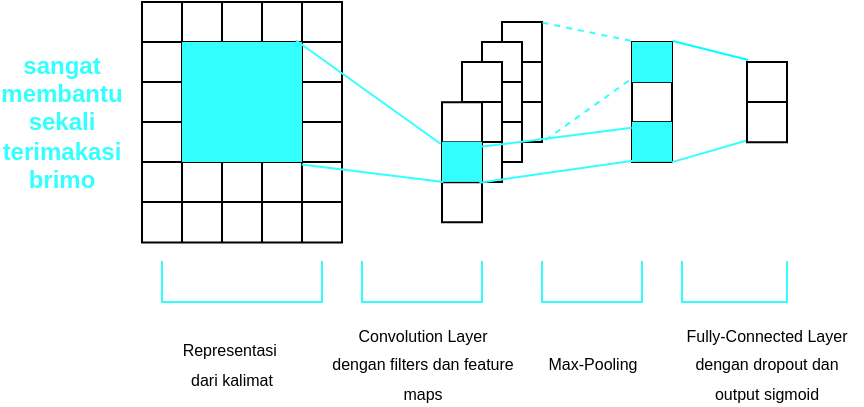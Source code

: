 <mxfile version="25.0.1">
  <diagram name="Page-1" id="eFIzF8OzCe3g16xzeSjq">
    <mxGraphModel dx="548" dy="284" grid="1" gridSize="10" guides="1" tooltips="1" connect="1" arrows="1" fold="1" page="1" pageScale="1" pageWidth="850" pageHeight="1100" math="0" shadow="0">
      <root>
        <mxCell id="0" />
        <mxCell id="1" parent="0" />
        <mxCell id="62LGAwBfNU29EDxITgFS-134" value="" style="shape=table;startSize=0;container=1;collapsible=0;childLayout=tableLayout;fontSize=16;direction=east;flipV=1;flipH=1;" vertex="1" parent="1">
          <mxGeometry x="360" y="89.94" width="20" height="60" as="geometry" />
        </mxCell>
        <mxCell id="62LGAwBfNU29EDxITgFS-135" value="" style="shape=tableRow;horizontal=0;startSize=0;swimlaneHead=0;swimlaneBody=0;strokeColor=inherit;top=0;left=0;bottom=0;right=0;collapsible=0;dropTarget=0;fillColor=none;points=[[0,0.5],[1,0.5]];portConstraint=eastwest;fontSize=16;" vertex="1" parent="62LGAwBfNU29EDxITgFS-134">
          <mxGeometry width="20" height="20" as="geometry" />
        </mxCell>
        <mxCell id="62LGAwBfNU29EDxITgFS-136" value="" style="shape=partialRectangle;html=1;whiteSpace=wrap;connectable=0;strokeColor=inherit;overflow=hidden;fillColor=none;top=0;left=0;bottom=0;right=0;pointerEvents=1;fontSize=16;" vertex="1" parent="62LGAwBfNU29EDxITgFS-135">
          <mxGeometry width="20" height="20" as="geometry">
            <mxRectangle width="20" height="20" as="alternateBounds" />
          </mxGeometry>
        </mxCell>
        <mxCell id="62LGAwBfNU29EDxITgFS-137" value="" style="shape=tableRow;horizontal=0;startSize=0;swimlaneHead=0;swimlaneBody=0;strokeColor=inherit;top=0;left=0;bottom=0;right=0;collapsible=0;dropTarget=0;fillColor=none;points=[[0,0.5],[1,0.5]];portConstraint=eastwest;fontSize=16;" vertex="1" parent="62LGAwBfNU29EDxITgFS-134">
          <mxGeometry y="20" width="20" height="20" as="geometry" />
        </mxCell>
        <mxCell id="62LGAwBfNU29EDxITgFS-138" value="" style="shape=partialRectangle;html=1;whiteSpace=wrap;connectable=0;strokeColor=inherit;overflow=hidden;fillColor=none;top=0;left=0;bottom=0;right=0;pointerEvents=1;fontSize=16;" vertex="1" parent="62LGAwBfNU29EDxITgFS-137">
          <mxGeometry width="20" height="20" as="geometry">
            <mxRectangle width="20" height="20" as="alternateBounds" />
          </mxGeometry>
        </mxCell>
        <mxCell id="62LGAwBfNU29EDxITgFS-139" value="" style="shape=tableRow;horizontal=0;startSize=0;swimlaneHead=0;swimlaneBody=0;strokeColor=inherit;top=0;left=0;bottom=0;right=0;collapsible=0;dropTarget=0;fillColor=none;points=[[0,0.5],[1,0.5]];portConstraint=eastwest;fontSize=16;" vertex="1" parent="62LGAwBfNU29EDxITgFS-134">
          <mxGeometry y="40" width="20" height="20" as="geometry" />
        </mxCell>
        <mxCell id="62LGAwBfNU29EDxITgFS-140" value="" style="shape=partialRectangle;html=1;whiteSpace=wrap;connectable=0;strokeColor=inherit;overflow=hidden;fillColor=none;top=0;left=0;bottom=0;right=0;pointerEvents=1;fontSize=16;" vertex="1" parent="62LGAwBfNU29EDxITgFS-139">
          <mxGeometry width="20" height="20" as="geometry">
            <mxRectangle width="20" height="20" as="alternateBounds" />
          </mxGeometry>
        </mxCell>
        <mxCell id="62LGAwBfNU29EDxITgFS-141" value="" style="shape=table;startSize=0;container=1;collapsible=0;childLayout=tableLayout;fontSize=16;direction=east;flipV=1;flipH=1;" vertex="1" parent="1">
          <mxGeometry x="350" y="99.94" width="20" height="60" as="geometry" />
        </mxCell>
        <mxCell id="62LGAwBfNU29EDxITgFS-142" value="" style="shape=tableRow;horizontal=0;startSize=0;swimlaneHead=0;swimlaneBody=0;strokeColor=inherit;top=0;left=0;bottom=0;right=0;collapsible=0;dropTarget=0;fillColor=none;points=[[0,0.5],[1,0.5]];portConstraint=eastwest;fontSize=16;" vertex="1" parent="62LGAwBfNU29EDxITgFS-141">
          <mxGeometry width="20" height="20" as="geometry" />
        </mxCell>
        <mxCell id="62LGAwBfNU29EDxITgFS-143" value="" style="shape=partialRectangle;html=1;whiteSpace=wrap;connectable=0;strokeColor=inherit;overflow=hidden;fillColor=none;top=0;left=0;bottom=0;right=0;pointerEvents=1;fontSize=16;" vertex="1" parent="62LGAwBfNU29EDxITgFS-142">
          <mxGeometry width="20" height="20" as="geometry">
            <mxRectangle width="20" height="20" as="alternateBounds" />
          </mxGeometry>
        </mxCell>
        <mxCell id="62LGAwBfNU29EDxITgFS-144" value="" style="shape=tableRow;horizontal=0;startSize=0;swimlaneHead=0;swimlaneBody=0;strokeColor=inherit;top=0;left=0;bottom=0;right=0;collapsible=0;dropTarget=0;fillColor=none;points=[[0,0.5],[1,0.5]];portConstraint=eastwest;fontSize=16;" vertex="1" parent="62LGAwBfNU29EDxITgFS-141">
          <mxGeometry y="20" width="20" height="20" as="geometry" />
        </mxCell>
        <mxCell id="62LGAwBfNU29EDxITgFS-145" value="" style="shape=partialRectangle;html=1;whiteSpace=wrap;connectable=0;strokeColor=inherit;overflow=hidden;fillColor=none;top=0;left=0;bottom=0;right=0;pointerEvents=1;fontSize=16;" vertex="1" parent="62LGAwBfNU29EDxITgFS-144">
          <mxGeometry width="20" height="20" as="geometry">
            <mxRectangle width="20" height="20" as="alternateBounds" />
          </mxGeometry>
        </mxCell>
        <mxCell id="62LGAwBfNU29EDxITgFS-146" value="" style="shape=tableRow;horizontal=0;startSize=0;swimlaneHead=0;swimlaneBody=0;strokeColor=inherit;top=0;left=0;bottom=0;right=0;collapsible=0;dropTarget=0;fillColor=none;points=[[0,0.5],[1,0.5]];portConstraint=eastwest;fontSize=16;" vertex="1" parent="62LGAwBfNU29EDxITgFS-141">
          <mxGeometry y="40" width="20" height="20" as="geometry" />
        </mxCell>
        <mxCell id="62LGAwBfNU29EDxITgFS-147" value="" style="shape=partialRectangle;html=1;whiteSpace=wrap;connectable=0;strokeColor=inherit;overflow=hidden;fillColor=none;top=0;left=0;bottom=0;right=0;pointerEvents=1;fontSize=16;" vertex="1" parent="62LGAwBfNU29EDxITgFS-146">
          <mxGeometry width="20" height="20" as="geometry">
            <mxRectangle width="20" height="20" as="alternateBounds" />
          </mxGeometry>
        </mxCell>
        <mxCell id="62LGAwBfNU29EDxITgFS-25" value="" style="shape=table;startSize=0;container=1;collapsible=0;childLayout=tableLayout;fontSize=16;aspect=fixed;" vertex="1" parent="1">
          <mxGeometry x="180" y="80" width="100" height="120.26" as="geometry" />
        </mxCell>
        <mxCell id="62LGAwBfNU29EDxITgFS-26" value="" style="shape=tableRow;horizontal=0;startSize=0;swimlaneHead=0;swimlaneBody=0;strokeColor=default;top=0;left=0;bottom=0;right=0;collapsible=0;dropTarget=0;fillColor=none;points=[[0,0.5],[1,0.5]];portConstraint=eastwest;fontSize=16;" vertex="1" parent="62LGAwBfNU29EDxITgFS-25">
          <mxGeometry width="100" height="20" as="geometry" />
        </mxCell>
        <mxCell id="62LGAwBfNU29EDxITgFS-28" value="" style="shape=partialRectangle;html=1;whiteSpace=wrap;connectable=0;strokeColor=default;overflow=hidden;fillColor=none;top=0;left=0;bottom=0;right=0;pointerEvents=1;fontSize=16;" vertex="1" parent="62LGAwBfNU29EDxITgFS-26">
          <mxGeometry width="20" height="20" as="geometry">
            <mxRectangle width="20" height="20" as="alternateBounds" />
          </mxGeometry>
        </mxCell>
        <mxCell id="62LGAwBfNU29EDxITgFS-29" value="" style="shape=partialRectangle;html=1;whiteSpace=wrap;connectable=0;strokeColor=default;overflow=hidden;fillColor=none;top=0;left=0;bottom=0;right=0;pointerEvents=1;fontSize=16;" vertex="1" parent="62LGAwBfNU29EDxITgFS-26">
          <mxGeometry x="20" width="20" height="20" as="geometry">
            <mxRectangle width="20" height="20" as="alternateBounds" />
          </mxGeometry>
        </mxCell>
        <mxCell id="62LGAwBfNU29EDxITgFS-87" style="shape=partialRectangle;html=1;whiteSpace=wrap;connectable=0;strokeColor=default;overflow=hidden;fillColor=none;top=0;left=0;bottom=0;right=0;pointerEvents=1;fontSize=16;" vertex="1" parent="62LGAwBfNU29EDxITgFS-26">
          <mxGeometry x="40" width="20" height="20" as="geometry">
            <mxRectangle width="20" height="20" as="alternateBounds" />
          </mxGeometry>
        </mxCell>
        <mxCell id="62LGAwBfNU29EDxITgFS-79" style="shape=partialRectangle;html=1;whiteSpace=wrap;connectable=0;strokeColor=default;overflow=hidden;fillColor=none;top=0;left=0;bottom=0;right=0;pointerEvents=1;fontSize=16;" vertex="1" parent="62LGAwBfNU29EDxITgFS-26">
          <mxGeometry x="60" width="20" height="20" as="geometry">
            <mxRectangle width="20" height="20" as="alternateBounds" />
          </mxGeometry>
        </mxCell>
        <mxCell id="62LGAwBfNU29EDxITgFS-71" style="shape=partialRectangle;html=1;whiteSpace=wrap;connectable=0;strokeColor=default;overflow=hidden;fillColor=none;top=0;left=0;bottom=0;right=0;pointerEvents=1;fontSize=16;" vertex="1" parent="62LGAwBfNU29EDxITgFS-26">
          <mxGeometry x="80" width="20" height="20" as="geometry">
            <mxRectangle width="20" height="20" as="alternateBounds" />
          </mxGeometry>
        </mxCell>
        <mxCell id="62LGAwBfNU29EDxITgFS-30" value="" style="shape=tableRow;horizontal=0;startSize=0;swimlaneHead=0;swimlaneBody=0;strokeColor=default;top=0;left=0;bottom=0;right=0;collapsible=0;dropTarget=0;fillColor=none;points=[[0,0.5],[1,0.5]];portConstraint=eastwest;fontSize=16;" vertex="1" parent="62LGAwBfNU29EDxITgFS-25">
          <mxGeometry y="20" width="100" height="20" as="geometry" />
        </mxCell>
        <mxCell id="62LGAwBfNU29EDxITgFS-32" value="" style="shape=partialRectangle;html=1;whiteSpace=wrap;connectable=0;strokeColor=default;overflow=hidden;fillColor=none;top=0;left=0;bottom=0;right=0;pointerEvents=1;fontSize=16;" vertex="1" parent="62LGAwBfNU29EDxITgFS-30">
          <mxGeometry width="20" height="20" as="geometry">
            <mxRectangle width="20" height="20" as="alternateBounds" />
          </mxGeometry>
        </mxCell>
        <mxCell id="62LGAwBfNU29EDxITgFS-33" value="" style="shape=partialRectangle;html=1;whiteSpace=wrap;connectable=0;strokeColor=default;overflow=hidden;fillColor=none;top=0;left=0;bottom=0;right=0;pointerEvents=1;fontSize=16;" vertex="1" parent="62LGAwBfNU29EDxITgFS-30">
          <mxGeometry x="20" width="20" height="20" as="geometry">
            <mxRectangle width="20" height="20" as="alternateBounds" />
          </mxGeometry>
        </mxCell>
        <mxCell id="62LGAwBfNU29EDxITgFS-88" style="shape=partialRectangle;html=1;whiteSpace=wrap;connectable=0;strokeColor=default;overflow=hidden;fillColor=none;top=0;left=0;bottom=0;right=0;pointerEvents=1;fontSize=16;" vertex="1" parent="62LGAwBfNU29EDxITgFS-30">
          <mxGeometry x="40" width="20" height="20" as="geometry">
            <mxRectangle width="20" height="20" as="alternateBounds" />
          </mxGeometry>
        </mxCell>
        <mxCell id="62LGAwBfNU29EDxITgFS-80" style="shape=partialRectangle;html=1;whiteSpace=wrap;connectable=0;strokeColor=default;overflow=hidden;fillColor=none;top=0;left=0;bottom=0;right=0;pointerEvents=1;fontSize=16;" vertex="1" parent="62LGAwBfNU29EDxITgFS-30">
          <mxGeometry x="60" width="20" height="20" as="geometry">
            <mxRectangle width="20" height="20" as="alternateBounds" />
          </mxGeometry>
        </mxCell>
        <mxCell id="62LGAwBfNU29EDxITgFS-72" style="shape=partialRectangle;html=1;whiteSpace=wrap;connectable=0;strokeColor=default;overflow=hidden;fillColor=none;top=0;left=0;bottom=0;right=0;pointerEvents=1;fontSize=16;" vertex="1" parent="62LGAwBfNU29EDxITgFS-30">
          <mxGeometry x="80" width="20" height="20" as="geometry">
            <mxRectangle width="20" height="20" as="alternateBounds" />
          </mxGeometry>
        </mxCell>
        <mxCell id="62LGAwBfNU29EDxITgFS-34" value="" style="shape=tableRow;horizontal=0;startSize=0;swimlaneHead=0;swimlaneBody=0;strokeColor=default;top=0;left=0;bottom=0;right=0;collapsible=0;dropTarget=0;fillColor=none;points=[[0,0.5],[1,0.5]];portConstraint=eastwest;fontSize=16;" vertex="1" parent="62LGAwBfNU29EDxITgFS-25">
          <mxGeometry y="40" width="100" height="20" as="geometry" />
        </mxCell>
        <mxCell id="62LGAwBfNU29EDxITgFS-36" value="" style="shape=partialRectangle;html=1;whiteSpace=wrap;connectable=0;strokeColor=default;overflow=hidden;fillColor=none;top=0;left=0;bottom=0;right=0;pointerEvents=1;fontSize=16;" vertex="1" parent="62LGAwBfNU29EDxITgFS-34">
          <mxGeometry width="20" height="20" as="geometry">
            <mxRectangle width="20" height="20" as="alternateBounds" />
          </mxGeometry>
        </mxCell>
        <mxCell id="62LGAwBfNU29EDxITgFS-37" value="" style="shape=partialRectangle;html=1;whiteSpace=wrap;connectable=0;strokeColor=default;overflow=hidden;fillColor=none;top=0;left=0;bottom=0;right=0;pointerEvents=1;fontSize=16;" vertex="1" parent="62LGAwBfNU29EDxITgFS-34">
          <mxGeometry x="20" width="20" height="20" as="geometry">
            <mxRectangle width="20" height="20" as="alternateBounds" />
          </mxGeometry>
        </mxCell>
        <mxCell id="62LGAwBfNU29EDxITgFS-89" style="shape=partialRectangle;html=1;whiteSpace=wrap;connectable=0;strokeColor=default;overflow=hidden;fillColor=none;top=0;left=0;bottom=0;right=0;pointerEvents=1;fontSize=16;" vertex="1" parent="62LGAwBfNU29EDxITgFS-34">
          <mxGeometry x="40" width="20" height="20" as="geometry">
            <mxRectangle width="20" height="20" as="alternateBounds" />
          </mxGeometry>
        </mxCell>
        <mxCell id="62LGAwBfNU29EDxITgFS-81" style="shape=partialRectangle;html=1;whiteSpace=wrap;connectable=0;strokeColor=default;overflow=hidden;fillColor=none;top=0;left=0;bottom=0;right=0;pointerEvents=1;fontSize=16;" vertex="1" parent="62LGAwBfNU29EDxITgFS-34">
          <mxGeometry x="60" width="20" height="20" as="geometry">
            <mxRectangle width="20" height="20" as="alternateBounds" />
          </mxGeometry>
        </mxCell>
        <mxCell id="62LGAwBfNU29EDxITgFS-73" style="shape=partialRectangle;html=1;whiteSpace=wrap;connectable=0;strokeColor=default;overflow=hidden;fillColor=none;top=0;left=0;bottom=0;right=0;pointerEvents=1;fontSize=16;" vertex="1" parent="62LGAwBfNU29EDxITgFS-34">
          <mxGeometry x="80" width="20" height="20" as="geometry">
            <mxRectangle width="20" height="20" as="alternateBounds" />
          </mxGeometry>
        </mxCell>
        <mxCell id="62LGAwBfNU29EDxITgFS-51" style="shape=tableRow;horizontal=0;startSize=0;swimlaneHead=0;swimlaneBody=0;strokeColor=default;top=0;left=0;bottom=0;right=0;collapsible=0;dropTarget=0;fillColor=none;points=[[0,0.5],[1,0.5]];portConstraint=eastwest;fontSize=16;" vertex="1" parent="62LGAwBfNU29EDxITgFS-25">
          <mxGeometry y="60" width="100" height="20" as="geometry" />
        </mxCell>
        <mxCell id="62LGAwBfNU29EDxITgFS-53" style="shape=partialRectangle;html=1;whiteSpace=wrap;connectable=0;strokeColor=default;overflow=hidden;fillColor=none;top=0;left=0;bottom=0;right=0;pointerEvents=1;fontSize=16;" vertex="1" parent="62LGAwBfNU29EDxITgFS-51">
          <mxGeometry width="20" height="20" as="geometry">
            <mxRectangle width="20" height="20" as="alternateBounds" />
          </mxGeometry>
        </mxCell>
        <mxCell id="62LGAwBfNU29EDxITgFS-54" style="shape=partialRectangle;html=1;whiteSpace=wrap;connectable=0;strokeColor=default;overflow=hidden;fillColor=none;top=0;left=0;bottom=0;right=0;pointerEvents=1;fontSize=16;" vertex="1" parent="62LGAwBfNU29EDxITgFS-51">
          <mxGeometry x="20" width="20" height="20" as="geometry">
            <mxRectangle width="20" height="20" as="alternateBounds" />
          </mxGeometry>
        </mxCell>
        <mxCell id="62LGAwBfNU29EDxITgFS-90" style="shape=partialRectangle;html=1;whiteSpace=wrap;connectable=0;strokeColor=default;overflow=hidden;fillColor=none;top=0;left=0;bottom=0;right=0;pointerEvents=1;fontSize=16;" vertex="1" parent="62LGAwBfNU29EDxITgFS-51">
          <mxGeometry x="40" width="20" height="20" as="geometry">
            <mxRectangle width="20" height="20" as="alternateBounds" />
          </mxGeometry>
        </mxCell>
        <mxCell id="62LGAwBfNU29EDxITgFS-82" style="shape=partialRectangle;html=1;whiteSpace=wrap;connectable=0;strokeColor=default;overflow=hidden;fillColor=none;top=0;left=0;bottom=0;right=0;pointerEvents=1;fontSize=16;" vertex="1" parent="62LGAwBfNU29EDxITgFS-51">
          <mxGeometry x="60" width="20" height="20" as="geometry">
            <mxRectangle width="20" height="20" as="alternateBounds" />
          </mxGeometry>
        </mxCell>
        <mxCell id="62LGAwBfNU29EDxITgFS-74" style="shape=partialRectangle;html=1;whiteSpace=wrap;connectable=0;strokeColor=default;overflow=hidden;fillColor=none;top=0;left=0;bottom=0;right=0;pointerEvents=1;fontSize=16;" vertex="1" parent="62LGAwBfNU29EDxITgFS-51">
          <mxGeometry x="80" width="20" height="20" as="geometry">
            <mxRectangle width="20" height="20" as="alternateBounds" />
          </mxGeometry>
        </mxCell>
        <mxCell id="62LGAwBfNU29EDxITgFS-55" style="shape=tableRow;horizontal=0;startSize=0;swimlaneHead=0;swimlaneBody=0;strokeColor=default;top=0;left=0;bottom=0;right=0;collapsible=0;dropTarget=0;fillColor=none;points=[[0,0.5],[1,0.5]];portConstraint=eastwest;fontSize=16;" vertex="1" parent="62LGAwBfNU29EDxITgFS-25">
          <mxGeometry y="80" width="100" height="20" as="geometry" />
        </mxCell>
        <mxCell id="62LGAwBfNU29EDxITgFS-57" style="shape=partialRectangle;html=1;whiteSpace=wrap;connectable=0;strokeColor=default;overflow=hidden;fillColor=none;top=0;left=0;bottom=0;right=0;pointerEvents=1;fontSize=16;" vertex="1" parent="62LGAwBfNU29EDxITgFS-55">
          <mxGeometry width="20" height="20" as="geometry">
            <mxRectangle width="20" height="20" as="alternateBounds" />
          </mxGeometry>
        </mxCell>
        <mxCell id="62LGAwBfNU29EDxITgFS-58" style="shape=partialRectangle;html=1;whiteSpace=wrap;connectable=0;strokeColor=default;overflow=hidden;fillColor=none;top=0;left=0;bottom=0;right=0;pointerEvents=1;fontSize=16;" vertex="1" parent="62LGAwBfNU29EDxITgFS-55">
          <mxGeometry x="20" width="20" height="20" as="geometry">
            <mxRectangle width="20" height="20" as="alternateBounds" />
          </mxGeometry>
        </mxCell>
        <mxCell id="62LGAwBfNU29EDxITgFS-91" style="shape=partialRectangle;html=1;whiteSpace=wrap;connectable=0;strokeColor=default;overflow=hidden;fillColor=none;top=0;left=0;bottom=0;right=0;pointerEvents=1;fontSize=16;" vertex="1" parent="62LGAwBfNU29EDxITgFS-55">
          <mxGeometry x="40" width="20" height="20" as="geometry">
            <mxRectangle width="20" height="20" as="alternateBounds" />
          </mxGeometry>
        </mxCell>
        <mxCell id="62LGAwBfNU29EDxITgFS-83" style="shape=partialRectangle;html=1;whiteSpace=wrap;connectable=0;strokeColor=default;overflow=hidden;fillColor=none;top=0;left=0;bottom=0;right=0;pointerEvents=1;fontSize=16;" vertex="1" parent="62LGAwBfNU29EDxITgFS-55">
          <mxGeometry x="60" width="20" height="20" as="geometry">
            <mxRectangle width="20" height="20" as="alternateBounds" />
          </mxGeometry>
        </mxCell>
        <mxCell id="62LGAwBfNU29EDxITgFS-75" style="shape=partialRectangle;html=1;whiteSpace=wrap;connectable=0;strokeColor=default;overflow=hidden;fillColor=none;top=0;left=0;bottom=0;right=0;pointerEvents=1;fontSize=16;" vertex="1" parent="62LGAwBfNU29EDxITgFS-55">
          <mxGeometry x="80" width="20" height="20" as="geometry">
            <mxRectangle width="20" height="20" as="alternateBounds" />
          </mxGeometry>
        </mxCell>
        <mxCell id="62LGAwBfNU29EDxITgFS-59" style="shape=tableRow;horizontal=0;startSize=0;swimlaneHead=0;swimlaneBody=0;strokeColor=default;top=0;left=0;bottom=0;right=0;collapsible=0;dropTarget=0;fillColor=none;points=[[0,0.5],[1,0.5]];portConstraint=eastwest;fontSize=16;" vertex="1" parent="62LGAwBfNU29EDxITgFS-25">
          <mxGeometry y="100" width="100" height="20" as="geometry" />
        </mxCell>
        <mxCell id="62LGAwBfNU29EDxITgFS-61" style="shape=partialRectangle;html=1;whiteSpace=wrap;connectable=0;strokeColor=default;overflow=hidden;fillColor=none;top=0;left=0;bottom=0;right=0;pointerEvents=1;fontSize=16;" vertex="1" parent="62LGAwBfNU29EDxITgFS-59">
          <mxGeometry width="20" height="20" as="geometry">
            <mxRectangle width="20" height="20" as="alternateBounds" />
          </mxGeometry>
        </mxCell>
        <mxCell id="62LGAwBfNU29EDxITgFS-62" style="shape=partialRectangle;html=1;whiteSpace=wrap;connectable=0;strokeColor=default;overflow=hidden;fillColor=none;top=0;left=0;bottom=0;right=0;pointerEvents=1;fontSize=16;" vertex="1" parent="62LGAwBfNU29EDxITgFS-59">
          <mxGeometry x="20" width="20" height="20" as="geometry">
            <mxRectangle width="20" height="20" as="alternateBounds" />
          </mxGeometry>
        </mxCell>
        <mxCell id="62LGAwBfNU29EDxITgFS-92" style="shape=partialRectangle;html=1;whiteSpace=wrap;connectable=0;strokeColor=default;overflow=hidden;fillColor=none;top=0;left=0;bottom=0;right=0;pointerEvents=1;fontSize=16;" vertex="1" parent="62LGAwBfNU29EDxITgFS-59">
          <mxGeometry x="40" width="20" height="20" as="geometry">
            <mxRectangle width="20" height="20" as="alternateBounds" />
          </mxGeometry>
        </mxCell>
        <mxCell id="62LGAwBfNU29EDxITgFS-84" style="shape=partialRectangle;html=1;whiteSpace=wrap;connectable=0;strokeColor=default;overflow=hidden;fillColor=none;top=0;left=0;bottom=0;right=0;pointerEvents=1;fontSize=16;" vertex="1" parent="62LGAwBfNU29EDxITgFS-59">
          <mxGeometry x="60" width="20" height="20" as="geometry">
            <mxRectangle width="20" height="20" as="alternateBounds" />
          </mxGeometry>
        </mxCell>
        <mxCell id="62LGAwBfNU29EDxITgFS-76" style="shape=partialRectangle;html=1;whiteSpace=wrap;connectable=0;strokeColor=default;overflow=hidden;fillColor=none;top=0;left=0;bottom=0;right=0;pointerEvents=1;fontSize=16;" vertex="1" parent="62LGAwBfNU29EDxITgFS-59">
          <mxGeometry x="80" width="20" height="20" as="geometry">
            <mxRectangle width="20" height="20" as="alternateBounds" />
          </mxGeometry>
        </mxCell>
        <mxCell id="62LGAwBfNU29EDxITgFS-95" style="edgeStyle=orthogonalEdgeStyle;rounded=0;orthogonalLoop=1;jettySize=auto;html=1;exitX=1;exitY=0.5;exitDx=0;exitDy=0;" edge="1" parent="62LGAwBfNU29EDxITgFS-25" source="62LGAwBfNU29EDxITgFS-26" target="62LGAwBfNU29EDxITgFS-26">
          <mxGeometry relative="1" as="geometry" />
        </mxCell>
        <mxCell id="62LGAwBfNU29EDxITgFS-96" value="" style="shape=tableRow;horizontal=0;startSize=0;swimlaneHead=0;swimlaneBody=0;strokeColor=default;top=0;left=0;bottom=0;right=0;collapsible=0;dropTarget=0;fillColor=none;points=[[0,0.5],[1,0.5]];portConstraint=eastwest;fontSize=16;" vertex="1" parent="1">
          <mxGeometry x="200" y="100" width="60" height="20" as="geometry" />
        </mxCell>
        <mxCell id="62LGAwBfNU29EDxITgFS-97" value="" style="shape=partialRectangle;html=1;whiteSpace=wrap;connectable=0;strokeColor=#000000;overflow=hidden;fillColor=#33FFFF;top=0;left=0;bottom=0;right=0;pointerEvents=1;fontSize=16;gradientColor=none;" vertex="1" parent="62LGAwBfNU29EDxITgFS-96">
          <mxGeometry width="20" height="20" as="geometry">
            <mxRectangle width="20" height="20" as="alternateBounds" />
          </mxGeometry>
        </mxCell>
        <mxCell id="62LGAwBfNU29EDxITgFS-98" value="" style="shape=partialRectangle;html=1;whiteSpace=wrap;connectable=0;strokeColor=#000000;overflow=hidden;fillColor=#33FFFF;top=0;left=0;bottom=0;right=0;pointerEvents=1;fontSize=16;" vertex="1" parent="62LGAwBfNU29EDxITgFS-96">
          <mxGeometry x="20" width="20" height="20" as="geometry">
            <mxRectangle width="20" height="20" as="alternateBounds" />
          </mxGeometry>
        </mxCell>
        <mxCell id="62LGAwBfNU29EDxITgFS-99" style="shape=partialRectangle;html=1;whiteSpace=wrap;connectable=0;strokeColor=#000000;overflow=hidden;fillColor=#33FFFF;top=0;left=0;bottom=0;right=0;pointerEvents=1;fontSize=16;" vertex="1" parent="62LGAwBfNU29EDxITgFS-96">
          <mxGeometry x="40" width="20" height="20" as="geometry">
            <mxRectangle width="20" height="20" as="alternateBounds" />
          </mxGeometry>
        </mxCell>
        <mxCell id="62LGAwBfNU29EDxITgFS-102" value="" style="shape=tableRow;horizontal=0;startSize=0;swimlaneHead=0;swimlaneBody=0;strokeColor=default;top=0;left=0;bottom=0;right=0;collapsible=0;dropTarget=0;fillColor=none;points=[[0,0.5],[1,0.5]];portConstraint=eastwest;fontSize=16;" vertex="1" parent="1">
          <mxGeometry x="200" y="120" width="60" height="20" as="geometry" />
        </mxCell>
        <mxCell id="62LGAwBfNU29EDxITgFS-103" value="" style="shape=partialRectangle;html=1;whiteSpace=wrap;connectable=0;strokeColor=#000000;overflow=hidden;fillColor=#33FFFF;top=0;left=0;bottom=0;right=0;pointerEvents=1;fontSize=16;" vertex="1" parent="62LGAwBfNU29EDxITgFS-102">
          <mxGeometry width="20" height="20" as="geometry">
            <mxRectangle width="20" height="20" as="alternateBounds" />
          </mxGeometry>
        </mxCell>
        <mxCell id="62LGAwBfNU29EDxITgFS-104" value="" style="shape=partialRectangle;html=1;whiteSpace=wrap;connectable=0;strokeColor=#000000;overflow=hidden;fillColor=#33FFFF;top=0;left=0;bottom=0;right=0;pointerEvents=1;fontSize=16;" vertex="1" parent="62LGAwBfNU29EDxITgFS-102">
          <mxGeometry x="20" width="20" height="20" as="geometry">
            <mxRectangle width="20" height="20" as="alternateBounds" />
          </mxGeometry>
        </mxCell>
        <mxCell id="62LGAwBfNU29EDxITgFS-105" style="shape=partialRectangle;html=1;whiteSpace=wrap;connectable=0;strokeColor=#000000;overflow=hidden;fillColor=#33FFFF;top=0;left=0;bottom=0;right=0;pointerEvents=1;fontSize=16;" vertex="1" parent="62LGAwBfNU29EDxITgFS-102">
          <mxGeometry x="40" width="20" height="20" as="geometry">
            <mxRectangle width="20" height="20" as="alternateBounds" />
          </mxGeometry>
        </mxCell>
        <mxCell id="62LGAwBfNU29EDxITgFS-108" value="" style="shape=tableRow;horizontal=0;startSize=0;swimlaneHead=0;swimlaneBody=0;strokeColor=default;top=0;left=0;bottom=0;right=0;collapsible=0;dropTarget=0;fillColor=none;points=[[0,0.5],[1,0.5]];portConstraint=eastwest;fontSize=16;" vertex="1" parent="1">
          <mxGeometry x="200" y="140" width="60" height="20" as="geometry" />
        </mxCell>
        <mxCell id="62LGAwBfNU29EDxITgFS-109" value="" style="shape=partialRectangle;html=1;whiteSpace=wrap;connectable=0;strokeColor=#000000;overflow=hidden;fillColor=#33FFFF;top=0;left=0;bottom=0;right=0;pointerEvents=1;fontSize=16;" vertex="1" parent="62LGAwBfNU29EDxITgFS-108">
          <mxGeometry width="20" height="20" as="geometry">
            <mxRectangle width="20" height="20" as="alternateBounds" />
          </mxGeometry>
        </mxCell>
        <mxCell id="62LGAwBfNU29EDxITgFS-110" value="" style="shape=partialRectangle;html=1;whiteSpace=wrap;connectable=0;strokeColor=#000000;overflow=hidden;fillColor=#33FFFF;top=0;left=0;bottom=0;right=0;pointerEvents=1;fontSize=16;" vertex="1" parent="62LGAwBfNU29EDxITgFS-108">
          <mxGeometry x="20" width="20" height="20" as="geometry">
            <mxRectangle width="20" height="20" as="alternateBounds" />
          </mxGeometry>
        </mxCell>
        <mxCell id="62LGAwBfNU29EDxITgFS-111" style="shape=partialRectangle;html=1;whiteSpace=wrap;connectable=0;strokeColor=#000000;overflow=hidden;fillColor=#33FFFF;top=0;left=0;bottom=0;right=0;pointerEvents=1;fontSize=16;" vertex="1" parent="62LGAwBfNU29EDxITgFS-108">
          <mxGeometry x="40" width="20" height="20" as="geometry">
            <mxRectangle width="20" height="20" as="alternateBounds" />
          </mxGeometry>
        </mxCell>
        <mxCell id="62LGAwBfNU29EDxITgFS-148" value="" style="shape=table;startSize=0;container=1;collapsible=0;childLayout=tableLayout;fontSize=16;direction=east;flipV=1;flipH=1;" vertex="1" parent="1">
          <mxGeometry x="340" y="109.94" width="20" height="60" as="geometry" />
        </mxCell>
        <mxCell id="62LGAwBfNU29EDxITgFS-149" value="" style="shape=tableRow;horizontal=0;startSize=0;swimlaneHead=0;swimlaneBody=0;strokeColor=inherit;top=0;left=0;bottom=0;right=0;collapsible=0;dropTarget=0;fillColor=none;points=[[0,0.5],[1,0.5]];portConstraint=eastwest;fontSize=16;" vertex="1" parent="62LGAwBfNU29EDxITgFS-148">
          <mxGeometry width="20" height="20" as="geometry" />
        </mxCell>
        <mxCell id="62LGAwBfNU29EDxITgFS-150" value="" style="shape=partialRectangle;html=1;whiteSpace=wrap;connectable=0;strokeColor=inherit;overflow=hidden;fillColor=none;top=0;left=0;bottom=0;right=0;pointerEvents=1;fontSize=16;" vertex="1" parent="62LGAwBfNU29EDxITgFS-149">
          <mxGeometry width="20" height="20" as="geometry">
            <mxRectangle width="20" height="20" as="alternateBounds" />
          </mxGeometry>
        </mxCell>
        <mxCell id="62LGAwBfNU29EDxITgFS-151" value="" style="shape=tableRow;horizontal=0;startSize=0;swimlaneHead=0;swimlaneBody=0;strokeColor=inherit;top=0;left=0;bottom=0;right=0;collapsible=0;dropTarget=0;fillColor=none;points=[[0,0.5],[1,0.5]];portConstraint=eastwest;fontSize=16;" vertex="1" parent="62LGAwBfNU29EDxITgFS-148">
          <mxGeometry y="20" width="20" height="20" as="geometry" />
        </mxCell>
        <mxCell id="62LGAwBfNU29EDxITgFS-152" value="" style="shape=partialRectangle;html=1;whiteSpace=wrap;connectable=0;strokeColor=inherit;overflow=hidden;fillColor=none;top=0;left=0;bottom=0;right=0;pointerEvents=1;fontSize=16;" vertex="1" parent="62LGAwBfNU29EDxITgFS-151">
          <mxGeometry width="20" height="20" as="geometry">
            <mxRectangle width="20" height="20" as="alternateBounds" />
          </mxGeometry>
        </mxCell>
        <mxCell id="62LGAwBfNU29EDxITgFS-153" value="" style="shape=tableRow;horizontal=0;startSize=0;swimlaneHead=0;swimlaneBody=0;strokeColor=inherit;top=0;left=0;bottom=0;right=0;collapsible=0;dropTarget=0;fillColor=none;points=[[0,0.5],[1,0.5]];portConstraint=eastwest;fontSize=16;" vertex="1" parent="62LGAwBfNU29EDxITgFS-148">
          <mxGeometry y="40" width="20" height="20" as="geometry" />
        </mxCell>
        <mxCell id="62LGAwBfNU29EDxITgFS-154" value="" style="shape=partialRectangle;html=1;whiteSpace=wrap;connectable=0;strokeColor=inherit;overflow=hidden;fillColor=none;top=0;left=0;bottom=0;right=0;pointerEvents=1;fontSize=16;" vertex="1" parent="62LGAwBfNU29EDxITgFS-153">
          <mxGeometry width="20" height="20" as="geometry">
            <mxRectangle width="20" height="20" as="alternateBounds" />
          </mxGeometry>
        </mxCell>
        <mxCell id="62LGAwBfNU29EDxITgFS-115" value="" style="shape=table;startSize=0;container=1;collapsible=0;childLayout=tableLayout;fontSize=16;direction=east;flipV=1;flipH=1;" vertex="1" parent="1">
          <mxGeometry x="330" y="130.07" width="20" height="60" as="geometry" />
        </mxCell>
        <mxCell id="62LGAwBfNU29EDxITgFS-116" value="" style="shape=tableRow;horizontal=0;startSize=0;swimlaneHead=0;swimlaneBody=0;strokeColor=inherit;top=0;left=0;bottom=0;right=0;collapsible=0;dropTarget=0;fillColor=none;points=[[0,0.5],[1,0.5]];portConstraint=eastwest;fontSize=16;" vertex="1" parent="62LGAwBfNU29EDxITgFS-115">
          <mxGeometry width="20" height="20" as="geometry" />
        </mxCell>
        <mxCell id="62LGAwBfNU29EDxITgFS-117" value="" style="shape=partialRectangle;html=1;whiteSpace=wrap;connectable=0;strokeColor=inherit;overflow=hidden;fillColor=none;top=0;left=0;bottom=0;right=0;pointerEvents=1;fontSize=16;" vertex="1" parent="62LGAwBfNU29EDxITgFS-116">
          <mxGeometry width="20" height="20" as="geometry">
            <mxRectangle width="20" height="20" as="alternateBounds" />
          </mxGeometry>
        </mxCell>
        <mxCell id="62LGAwBfNU29EDxITgFS-120" value="" style="shape=tableRow;horizontal=0;startSize=0;swimlaneHead=0;swimlaneBody=0;strokeColor=inherit;top=0;left=0;bottom=0;right=0;collapsible=0;dropTarget=0;fillColor=none;points=[[0,0.5],[1,0.5]];portConstraint=eastwest;fontSize=16;" vertex="1" parent="62LGAwBfNU29EDxITgFS-115">
          <mxGeometry y="20" width="20" height="20" as="geometry" />
        </mxCell>
        <mxCell id="62LGAwBfNU29EDxITgFS-121" value="" style="shape=partialRectangle;html=1;whiteSpace=wrap;connectable=0;strokeColor=inherit;overflow=hidden;fillColor=none;top=0;left=0;bottom=0;right=0;pointerEvents=1;fontSize=16;" vertex="1" parent="62LGAwBfNU29EDxITgFS-120">
          <mxGeometry width="20" height="20" as="geometry">
            <mxRectangle width="20" height="20" as="alternateBounds" />
          </mxGeometry>
        </mxCell>
        <mxCell id="62LGAwBfNU29EDxITgFS-124" value="" style="shape=tableRow;horizontal=0;startSize=0;swimlaneHead=0;swimlaneBody=0;strokeColor=inherit;top=0;left=0;bottom=0;right=0;collapsible=0;dropTarget=0;fillColor=none;points=[[0,0.5],[1,0.5]];portConstraint=eastwest;fontSize=16;" vertex="1" parent="62LGAwBfNU29EDxITgFS-115">
          <mxGeometry y="40" width="20" height="20" as="geometry" />
        </mxCell>
        <mxCell id="62LGAwBfNU29EDxITgFS-125" value="" style="shape=partialRectangle;html=1;whiteSpace=wrap;connectable=0;strokeColor=inherit;overflow=hidden;fillColor=none;top=0;left=0;bottom=0;right=0;pointerEvents=1;fontSize=16;" vertex="1" parent="62LGAwBfNU29EDxITgFS-124">
          <mxGeometry width="20" height="20" as="geometry">
            <mxRectangle width="20" height="20" as="alternateBounds" />
          </mxGeometry>
        </mxCell>
        <mxCell id="62LGAwBfNU29EDxITgFS-155" style="shape=partialRectangle;html=1;whiteSpace=wrap;connectable=0;strokeColor=#000000;overflow=hidden;fillColor=#33FFFF;top=0;left=0;bottom=0;right=0;pointerEvents=1;fontSize=16;" vertex="1" parent="1">
          <mxGeometry x="330" y="149.94" width="20" height="20" as="geometry">
            <mxRectangle width="20" height="20" as="alternateBounds" />
          </mxGeometry>
        </mxCell>
        <mxCell id="62LGAwBfNU29EDxITgFS-156" value="" style="shape=table;startSize=0;container=1;collapsible=0;childLayout=tableLayout;fontSize=16;direction=east;flipV=1;flipH=1;" vertex="1" parent="1">
          <mxGeometry x="425" y="100" width="20" height="60.06" as="geometry" />
        </mxCell>
        <mxCell id="62LGAwBfNU29EDxITgFS-157" value="" style="shape=tableRow;horizontal=0;startSize=0;swimlaneHead=0;swimlaneBody=0;strokeColor=#d6b656;top=0;left=0;bottom=0;right=0;collapsible=0;dropTarget=0;fillColor=#fff2cc;points=[[0,0.5],[1,0.5]];portConstraint=eastwest;fontSize=16;" vertex="1" parent="62LGAwBfNU29EDxITgFS-156">
          <mxGeometry width="20" height="20" as="geometry" />
        </mxCell>
        <mxCell id="62LGAwBfNU29EDxITgFS-158" value="" style="shape=partialRectangle;html=1;whiteSpace=wrap;connectable=0;strokeColor=inherit;overflow=hidden;fillColor=none;top=0;left=0;bottom=0;right=0;pointerEvents=1;fontSize=16;" vertex="1" parent="62LGAwBfNU29EDxITgFS-157">
          <mxGeometry width="20" height="20" as="geometry">
            <mxRectangle width="20" height="20" as="alternateBounds" />
          </mxGeometry>
        </mxCell>
        <mxCell id="62LGAwBfNU29EDxITgFS-159" value="" style="shape=tableRow;horizontal=0;startSize=0;swimlaneHead=0;swimlaneBody=0;strokeColor=inherit;top=0;left=0;bottom=0;right=0;collapsible=0;dropTarget=0;fillColor=none;points=[[0,0.5],[1,0.5]];portConstraint=eastwest;fontSize=16;" vertex="1" parent="62LGAwBfNU29EDxITgFS-156">
          <mxGeometry y="20" width="20" height="20" as="geometry" />
        </mxCell>
        <mxCell id="62LGAwBfNU29EDxITgFS-160" value="" style="shape=partialRectangle;html=1;whiteSpace=wrap;connectable=0;strokeColor=inherit;overflow=hidden;fillColor=none;top=0;left=0;bottom=0;right=0;pointerEvents=1;fontSize=16;" vertex="1" parent="62LGAwBfNU29EDxITgFS-159">
          <mxGeometry width="20" height="20" as="geometry">
            <mxRectangle width="20" height="20" as="alternateBounds" />
          </mxGeometry>
        </mxCell>
        <mxCell id="62LGAwBfNU29EDxITgFS-161" value="" style="shape=tableRow;horizontal=0;startSize=0;swimlaneHead=0;swimlaneBody=0;strokeColor=inherit;top=0;left=0;bottom=0;right=0;collapsible=0;dropTarget=0;fillColor=none;points=[[0,0.5],[1,0.5]];portConstraint=eastwest;fontSize=16;" vertex="1" parent="62LGAwBfNU29EDxITgFS-156">
          <mxGeometry y="40" width="20" height="20" as="geometry" />
        </mxCell>
        <mxCell id="62LGAwBfNU29EDxITgFS-162" value="" style="shape=partialRectangle;html=1;whiteSpace=wrap;connectable=0;strokeColor=inherit;overflow=hidden;fillColor=none;top=0;left=0;bottom=0;right=0;pointerEvents=1;fontSize=16;" vertex="1" parent="62LGAwBfNU29EDxITgFS-161">
          <mxGeometry width="20" height="20" as="geometry">
            <mxRectangle width="20" height="20" as="alternateBounds" />
          </mxGeometry>
        </mxCell>
        <mxCell id="62LGAwBfNU29EDxITgFS-163" style="shape=partialRectangle;html=1;whiteSpace=wrap;connectable=0;strokeColor=#d6b656;overflow=hidden;fillColor=#33FFFF;top=0;left=0;bottom=0;right=0;pointerEvents=1;fontSize=16;" vertex="1" parent="1">
          <mxGeometry x="425" y="100.07" width="20" height="20" as="geometry">
            <mxRectangle width="20" height="20" as="alternateBounds" />
          </mxGeometry>
        </mxCell>
        <mxCell id="62LGAwBfNU29EDxITgFS-164" style="shape=partialRectangle;html=1;whiteSpace=wrap;connectable=0;strokeColor=#000000;overflow=hidden;fillColor=#33FFFF;top=0;left=0;bottom=0;right=0;pointerEvents=1;fontSize=16;" vertex="1" parent="1">
          <mxGeometry x="425" y="139.94" width="20" height="20" as="geometry">
            <mxRectangle width="20" height="20" as="alternateBounds" />
          </mxGeometry>
        </mxCell>
        <mxCell id="62LGAwBfNU29EDxITgFS-165" value="" style="shape=table;startSize=0;container=1;collapsible=0;childLayout=tableLayout;fontSize=16;direction=east;flipV=1;flipH=1;" vertex="1" parent="1">
          <mxGeometry x="482.5" y="109.94" width="20" height="40.18" as="geometry" />
        </mxCell>
        <mxCell id="62LGAwBfNU29EDxITgFS-166" value="" style="shape=tableRow;horizontal=0;startSize=0;swimlaneHead=0;swimlaneBody=0;strokeColor=inherit;top=0;left=0;bottom=0;right=0;collapsible=0;dropTarget=0;fillColor=none;points=[[0,0.5],[1,0.5]];portConstraint=eastwest;fontSize=16;" vertex="1" parent="62LGAwBfNU29EDxITgFS-165">
          <mxGeometry width="20" height="20" as="geometry" />
        </mxCell>
        <mxCell id="62LGAwBfNU29EDxITgFS-167" value="" style="shape=partialRectangle;html=1;whiteSpace=wrap;connectable=0;strokeColor=inherit;overflow=hidden;fillColor=none;top=0;left=0;bottom=0;right=0;pointerEvents=1;fontSize=16;" vertex="1" parent="62LGAwBfNU29EDxITgFS-166">
          <mxGeometry width="20" height="20" as="geometry">
            <mxRectangle width="20" height="20" as="alternateBounds" />
          </mxGeometry>
        </mxCell>
        <mxCell id="62LGAwBfNU29EDxITgFS-168" value="" style="shape=tableRow;horizontal=0;startSize=0;swimlaneHead=0;swimlaneBody=0;strokeColor=inherit;top=0;left=0;bottom=0;right=0;collapsible=0;dropTarget=0;fillColor=none;points=[[0,0.5],[1,0.5]];portConstraint=eastwest;fontSize=16;" vertex="1" parent="62LGAwBfNU29EDxITgFS-165">
          <mxGeometry y="20" width="20" height="20" as="geometry" />
        </mxCell>
        <mxCell id="62LGAwBfNU29EDxITgFS-169" value="" style="shape=partialRectangle;html=1;whiteSpace=wrap;connectable=0;strokeColor=inherit;overflow=hidden;fillColor=none;top=0;left=0;bottom=0;right=0;pointerEvents=1;fontSize=16;" vertex="1" parent="62LGAwBfNU29EDxITgFS-168">
          <mxGeometry width="20" height="20" as="geometry">
            <mxRectangle width="20" height="20" as="alternateBounds" />
          </mxGeometry>
        </mxCell>
        <mxCell id="62LGAwBfNU29EDxITgFS-174" value="" style="shape=partialRectangle;whiteSpace=wrap;html=1;bottom=1;right=1;left=1;top=0;fillColor=none;routingCenterX=-0.5;strokeColor=#33FFFF;" vertex="1" parent="1">
          <mxGeometry x="190" y="210" width="80" height="20" as="geometry" />
        </mxCell>
        <mxCell id="62LGAwBfNU29EDxITgFS-175" value="" style="shape=partialRectangle;whiteSpace=wrap;html=1;bottom=1;right=1;left=1;top=0;fillColor=none;routingCenterX=-0.5;strokeColor=#33FFFF;" vertex="1" parent="1">
          <mxGeometry x="290" y="210" width="60" height="20" as="geometry" />
        </mxCell>
        <mxCell id="62LGAwBfNU29EDxITgFS-176" value="" style="shape=partialRectangle;whiteSpace=wrap;html=1;bottom=1;right=1;left=1;top=0;fillColor=none;routingCenterX=-0.5;strokeColor=#33FFFF;" vertex="1" parent="1">
          <mxGeometry x="380" y="210" width="50" height="20" as="geometry" />
        </mxCell>
        <mxCell id="62LGAwBfNU29EDxITgFS-178" value="" style="shape=partialRectangle;whiteSpace=wrap;html=1;bottom=1;right=1;left=1;top=0;fillColor=none;routingCenterX=-0.5;strokeColor=#33FFFF;" vertex="1" parent="1">
          <mxGeometry x="450" y="210" width="52.5" height="20" as="geometry" />
        </mxCell>
        <mxCell id="62LGAwBfNU29EDxITgFS-179" value="&lt;font style=&quot;font-size: 8px;&quot;&gt;Representasi&amp;nbsp;&lt;/font&gt;&lt;div&gt;&lt;font style=&quot;font-size: 8px;&quot;&gt;dari kalimat&lt;/font&gt;&lt;/div&gt;" style="text;html=1;align=center;verticalAlign=middle;whiteSpace=wrap;rounded=0;" vertex="1" parent="1">
          <mxGeometry x="170" y="250" width="110" height="20" as="geometry" />
        </mxCell>
        <mxCell id="62LGAwBfNU29EDxITgFS-180" value="&lt;span style=&quot;font-size: 8px;&quot;&gt;Convolution Layer dengan filters dan feature maps&lt;/span&gt;" style="text;html=1;align=center;verticalAlign=middle;whiteSpace=wrap;rounded=0;" vertex="1" parent="1">
          <mxGeometry x="272.5" y="250" width="95" height="20" as="geometry" />
        </mxCell>
        <mxCell id="62LGAwBfNU29EDxITgFS-181" value="&lt;span style=&quot;font-size: 8px;&quot;&gt;Max-Pooling&lt;/span&gt;" style="text;html=1;align=center;verticalAlign=middle;whiteSpace=wrap;rounded=0;" vertex="1" parent="1">
          <mxGeometry x="378.75" y="249.97" width="52.5" height="20" as="geometry" />
        </mxCell>
        <mxCell id="62LGAwBfNU29EDxITgFS-182" value="&lt;span style=&quot;font-size: 8px;&quot;&gt;Fully-Connected Layer dengan dropout dan output sigmoid&lt;/span&gt;" style="text;html=1;align=center;verticalAlign=middle;whiteSpace=wrap;rounded=0;" vertex="1" parent="1">
          <mxGeometry x="445" y="249.97" width="95" height="20" as="geometry" />
        </mxCell>
        <mxCell id="62LGAwBfNU29EDxITgFS-205" value="" style="endArrow=none;html=1;rounded=0;exitX=0.948;exitY=-0.045;exitDx=0;exitDy=0;exitPerimeter=0;entryX=1.038;entryY=0.653;entryDx=0;entryDy=0;entryPerimeter=0;fillColor=#fff2cc;strokeColor=#33FFFF;" edge="1" parent="1" source="62LGAwBfNU29EDxITgFS-96" target="62LGAwBfNU29EDxITgFS-115">
          <mxGeometry width="50" height="50" relative="1" as="geometry">
            <mxPoint x="400" y="230" as="sourcePoint" />
            <mxPoint x="450" y="180" as="targetPoint" />
          </mxGeometry>
        </mxCell>
        <mxCell id="62LGAwBfNU29EDxITgFS-206" value="" style="endArrow=none;html=1;rounded=0;exitX=0.998;exitY=1.06;exitDx=0;exitDy=0;exitPerimeter=0;entryX=0.038;entryY=0.994;entryDx=0;entryDy=0;entryPerimeter=0;fillColor=#fff2cc;strokeColor=#33FFFF;" edge="1" parent="1" source="62LGAwBfNU29EDxITgFS-108" target="62LGAwBfNU29EDxITgFS-120">
          <mxGeometry width="50" height="50" relative="1" as="geometry">
            <mxPoint x="267" y="109" as="sourcePoint" />
            <mxPoint x="339" y="161" as="targetPoint" />
          </mxGeometry>
        </mxCell>
        <mxCell id="62LGAwBfNU29EDxITgFS-207" value="" style="endArrow=none;dashed=1;html=1;rounded=0;exitX=1.014;exitY=0.02;exitDx=0;exitDy=0;exitPerimeter=0;entryX=-0.007;entryY=-0.026;entryDx=0;entryDy=0;entryPerimeter=0;fillColor=#fff2cc;strokeColor=#33FFFF;" edge="1" parent="1" source="62LGAwBfNU29EDxITgFS-135" target="62LGAwBfNU29EDxITgFS-157">
          <mxGeometry width="50" height="50" relative="1" as="geometry">
            <mxPoint x="400" y="230" as="sourcePoint" />
            <mxPoint x="450" y="180" as="targetPoint" />
          </mxGeometry>
        </mxCell>
        <mxCell id="62LGAwBfNU29EDxITgFS-208" value="" style="endArrow=none;dashed=1;html=1;rounded=0;exitX=1.09;exitY=0.953;exitDx=0;exitDy=0;exitPerimeter=0;entryX=0.031;entryY=-0.112;entryDx=0;entryDy=0;entryPerimeter=0;fillColor=#fff2cc;strokeColor=#33FFFF;" edge="1" parent="1" source="62LGAwBfNU29EDxITgFS-139" target="62LGAwBfNU29EDxITgFS-159">
          <mxGeometry width="50" height="50" relative="1" as="geometry">
            <mxPoint x="390" y="100" as="sourcePoint" />
            <mxPoint x="435" y="109" as="targetPoint" />
          </mxGeometry>
        </mxCell>
        <mxCell id="62LGAwBfNU29EDxITgFS-212" value="" style="endArrow=none;html=1;rounded=0;exitX=0.933;exitY=0.013;exitDx=0;exitDy=0;exitPerimeter=0;entryX=0.069;entryY=0.964;entryDx=0;entryDy=0;entryPerimeter=0;fillColor=#fff2cc;strokeColor=#33FFFF;" edge="1" parent="1" source="62LGAwBfNU29EDxITgFS-124" target="62LGAwBfNU29EDxITgFS-161">
          <mxGeometry width="50" height="50" relative="1" as="geometry">
            <mxPoint x="400" y="230" as="sourcePoint" />
            <mxPoint x="450" y="180" as="targetPoint" />
          </mxGeometry>
        </mxCell>
        <mxCell id="62LGAwBfNU29EDxITgFS-213" value="" style="endArrow=none;html=1;rounded=0;exitX=0.971;exitY=0.118;exitDx=0;exitDy=0;exitPerimeter=0;entryX=-0.007;entryY=0.145;entryDx=0;entryDy=0;entryPerimeter=0;fillColor=#fff2cc;strokeColor=#33FFFF;" edge="1" parent="1" source="62LGAwBfNU29EDxITgFS-120" target="62LGAwBfNU29EDxITgFS-161">
          <mxGeometry width="50" height="50" relative="1" as="geometry">
            <mxPoint x="359" y="180" as="sourcePoint" />
            <mxPoint x="434" y="172" as="targetPoint" />
          </mxGeometry>
        </mxCell>
        <mxCell id="62LGAwBfNU29EDxITgFS-214" value="" style="endArrow=none;html=1;rounded=0;exitX=1.021;exitY=-0.026;exitDx=0;exitDy=0;exitPerimeter=0;entryX=0.032;entryY=-0.047;entryDx=0;entryDy=0;entryPerimeter=0;fillColor=#cce5ff;strokeColor=#00FFFF;" edge="1" parent="1" source="62LGAwBfNU29EDxITgFS-157" target="62LGAwBfNU29EDxITgFS-166">
          <mxGeometry width="50" height="50" relative="1" as="geometry">
            <mxPoint x="440" y="220" as="sourcePoint" />
            <mxPoint x="490" y="170" as="targetPoint" />
          </mxGeometry>
        </mxCell>
        <mxCell id="62LGAwBfNU29EDxITgFS-215" value="" style="endArrow=none;html=1;rounded=0;exitX=1;exitY=1;exitDx=0;exitDy=0;entryX=-0.025;entryY=0.972;entryDx=0;entryDy=0;entryPerimeter=0;fillColor=#cce5ff;strokeColor=#33FFFF;" edge="1" parent="1" source="62LGAwBfNU29EDxITgFS-156" target="62LGAwBfNU29EDxITgFS-168">
          <mxGeometry width="50" height="50" relative="1" as="geometry">
            <mxPoint x="455" y="109" as="sourcePoint" />
            <mxPoint x="493" y="119" as="targetPoint" />
          </mxGeometry>
        </mxCell>
        <mxCell id="62LGAwBfNU29EDxITgFS-216" value="&lt;b style=&quot;&quot;&gt;&lt;font color=&quot;#33ffff&quot;&gt;sangat membantu sekali terimakasi brimo&lt;/font&gt;&lt;/b&gt;" style="text;html=1;align=center;verticalAlign=middle;whiteSpace=wrap;rounded=0;" vertex="1" parent="1">
          <mxGeometry x="110" y="80" width="60" height="120" as="geometry" />
        </mxCell>
      </root>
    </mxGraphModel>
  </diagram>
</mxfile>
